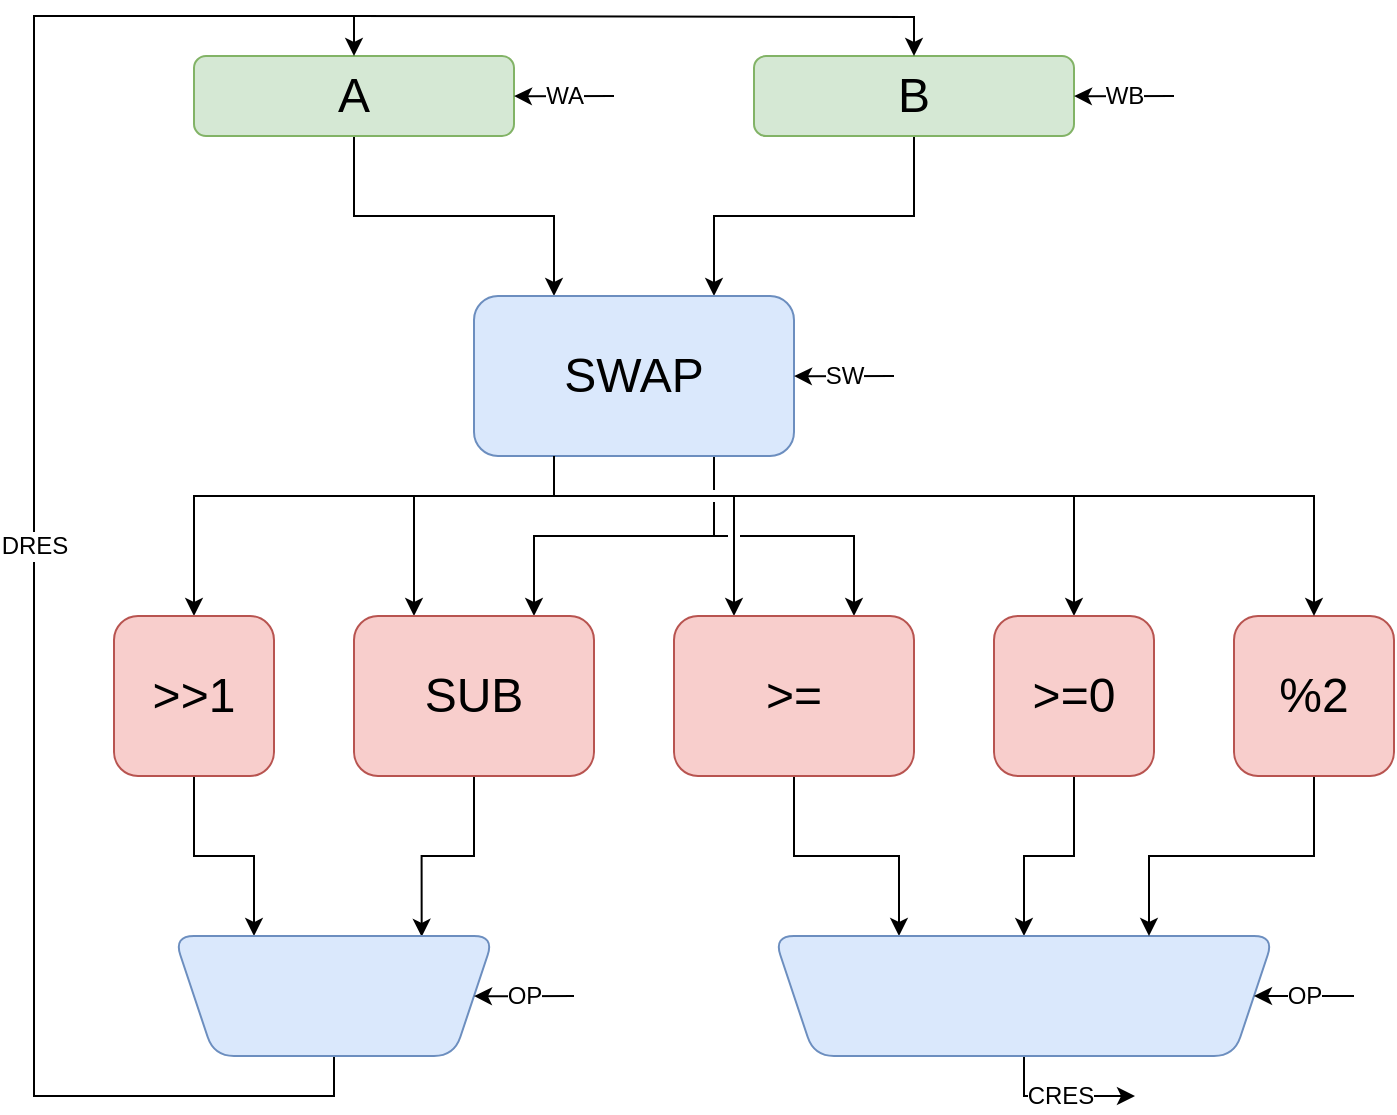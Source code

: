 <mxfile version="18.0.3" type="github" pages="2">
  <diagram id="N75gDdKAZUL7_3De1Yka" name="Datapath">
    <mxGraphModel dx="1422" dy="755" grid="1" gridSize="10" guides="1" tooltips="1" connect="1" arrows="1" fold="1" page="1" pageScale="1" pageWidth="850" pageHeight="1100" math="0" shadow="0">
      <root>
        <mxCell id="0" />
        <mxCell id="1" parent="0" />
        <mxCell id="TyVjdNYPD2JeJ7O1mxKk-13" style="edgeStyle=orthogonalEdgeStyle;rounded=0;orthogonalLoop=1;jettySize=auto;html=1;exitX=0.5;exitY=1;exitDx=0;exitDy=0;entryX=0.25;entryY=0;entryDx=0;entryDy=0;fontFamily=Helvetica;fontSize=24;fontStyle=1" parent="1" source="TyVjdNYPD2JeJ7O1mxKk-1" target="TyVjdNYPD2JeJ7O1mxKk-3" edge="1">
          <mxGeometry relative="1" as="geometry" />
        </mxCell>
        <mxCell id="TyVjdNYPD2JeJ7O1mxKk-1" value="&lt;div style=&quot;font-size: 24px&quot;&gt;&lt;p style=&quot;font-size: 24px;&quot;&gt;&lt;font style=&quot;font-size: 24px;&quot; face=&quot;Helvetica&quot;&gt;A&lt;/font&gt;&lt;/p&gt;&lt;/div&gt;" style="rounded=1;whiteSpace=wrap;html=1;fillColor=#d5e8d4;strokeColor=#82b366;fontSize=24;" parent="1" vertex="1">
          <mxGeometry x="200" y="200" width="160" height="40" as="geometry" />
        </mxCell>
        <mxCell id="TyVjdNYPD2JeJ7O1mxKk-12" style="edgeStyle=orthogonalEdgeStyle;rounded=0;orthogonalLoop=1;jettySize=auto;html=1;entryX=0.75;entryY=0;entryDx=0;entryDy=0;fontFamily=Helvetica;fontSize=24;" parent="1" source="TyVjdNYPD2JeJ7O1mxKk-2" target="TyVjdNYPD2JeJ7O1mxKk-3" edge="1">
          <mxGeometry relative="1" as="geometry" />
        </mxCell>
        <mxCell id="TyVjdNYPD2JeJ7O1mxKk-2" value="&lt;div style=&quot;font-size: 24px&quot;&gt;&lt;p style=&quot;font-size: 24px;&quot;&gt;B&lt;br style=&quot;font-size: 24px;&quot;&gt;&lt;/p&gt;&lt;/div&gt;" style="rounded=1;whiteSpace=wrap;html=1;fillColor=#d5e8d4;strokeColor=#82b366;fontSize=24;fontFamily=Helvetica;" parent="1" vertex="1">
          <mxGeometry x="480" y="200" width="160" height="40" as="geometry" />
        </mxCell>
        <mxCell id="TyVjdNYPD2JeJ7O1mxKk-14" style="edgeStyle=orthogonalEdgeStyle;rounded=0;orthogonalLoop=1;jettySize=auto;html=1;exitX=0.25;exitY=1;exitDx=0;exitDy=0;fontFamily=Helvetica;fontSize=24;jumpStyle=gap;" parent="1" source="TyVjdNYPD2JeJ7O1mxKk-3" target="TyVjdNYPD2JeJ7O1mxKk-4" edge="1">
          <mxGeometry relative="1" as="geometry">
            <Array as="points">
              <mxPoint x="380" y="420" />
              <mxPoint x="200" y="420" />
            </Array>
          </mxGeometry>
        </mxCell>
        <mxCell id="TyVjdNYPD2JeJ7O1mxKk-15" style="edgeStyle=orthogonalEdgeStyle;rounded=0;orthogonalLoop=1;jettySize=auto;html=1;exitX=0.25;exitY=1;exitDx=0;exitDy=0;fontFamily=Helvetica;fontSize=24;jumpStyle=gap;" parent="1" source="TyVjdNYPD2JeJ7O1mxKk-3" target="TyVjdNYPD2JeJ7O1mxKk-8" edge="1">
          <mxGeometry relative="1" as="geometry">
            <Array as="points">
              <mxPoint x="380" y="420" />
              <mxPoint x="640" y="420" />
            </Array>
          </mxGeometry>
        </mxCell>
        <mxCell id="TyVjdNYPD2JeJ7O1mxKk-16" style="edgeStyle=orthogonalEdgeStyle;rounded=0;orthogonalLoop=1;jettySize=auto;html=1;exitX=0.25;exitY=1;exitDx=0;exitDy=0;entryX=0.25;entryY=0;entryDx=0;entryDy=0;fontFamily=Helvetica;fontSize=24;jumpStyle=gap;" parent="1" source="TyVjdNYPD2JeJ7O1mxKk-3" target="TyVjdNYPD2JeJ7O1mxKk-5" edge="1">
          <mxGeometry relative="1" as="geometry">
            <Array as="points">
              <mxPoint x="380" y="420" />
              <mxPoint x="310" y="420" />
            </Array>
          </mxGeometry>
        </mxCell>
        <mxCell id="TyVjdNYPD2JeJ7O1mxKk-17" style="edgeStyle=orthogonalEdgeStyle;rounded=0;orthogonalLoop=1;jettySize=auto;html=1;exitX=0.25;exitY=1;exitDx=0;exitDy=0;entryX=0.25;entryY=0;entryDx=0;entryDy=0;fontFamily=Helvetica;fontSize=24;jumpStyle=gap;" parent="1" source="TyVjdNYPD2JeJ7O1mxKk-3" target="TyVjdNYPD2JeJ7O1mxKk-6" edge="1">
          <mxGeometry relative="1" as="geometry">
            <Array as="points">
              <mxPoint x="380" y="420" />
              <mxPoint x="470" y="420" />
            </Array>
          </mxGeometry>
        </mxCell>
        <mxCell id="TyVjdNYPD2JeJ7O1mxKk-18" style="edgeStyle=orthogonalEdgeStyle;rounded=0;orthogonalLoop=1;jettySize=auto;html=1;exitX=0.75;exitY=1;exitDx=0;exitDy=0;entryX=0.75;entryY=0;entryDx=0;entryDy=0;fontFamily=Helvetica;fontSize=24;jumpStyle=gap;" parent="1" source="TyVjdNYPD2JeJ7O1mxKk-3" target="TyVjdNYPD2JeJ7O1mxKk-5" edge="1">
          <mxGeometry relative="1" as="geometry" />
        </mxCell>
        <mxCell id="TyVjdNYPD2JeJ7O1mxKk-19" style="edgeStyle=orthogonalEdgeStyle;rounded=0;orthogonalLoop=1;jettySize=auto;html=1;exitX=0.75;exitY=1;exitDx=0;exitDy=0;entryX=0.75;entryY=0;entryDx=0;entryDy=0;fontFamily=Helvetica;fontSize=24;jumpStyle=gap;" parent="1" source="TyVjdNYPD2JeJ7O1mxKk-3" target="TyVjdNYPD2JeJ7O1mxKk-6" edge="1">
          <mxGeometry relative="1" as="geometry" />
        </mxCell>
        <mxCell id="TyVjdNYPD2JeJ7O1mxKk-3" value="SWAP" style="rounded=1;whiteSpace=wrap;html=1;fontFamily=Helvetica;fontSize=24;fillColor=#dae8fc;strokeColor=#6c8ebf;" parent="1" vertex="1">
          <mxGeometry x="340" y="320" width="160" height="80" as="geometry" />
        </mxCell>
        <mxCell id="TyVjdNYPD2JeJ7O1mxKk-20" style="edgeStyle=orthogonalEdgeStyle;rounded=0;jumpStyle=gap;orthogonalLoop=1;jettySize=auto;html=1;exitX=0.5;exitY=1;exitDx=0;exitDy=0;entryX=0.75;entryY=1;entryDx=0;entryDy=0;fontFamily=Helvetica;fontSize=24;" parent="1" source="TyVjdNYPD2JeJ7O1mxKk-4" target="TyVjdNYPD2JeJ7O1mxKk-9" edge="1">
          <mxGeometry relative="1" as="geometry" />
        </mxCell>
        <mxCell id="TyVjdNYPD2JeJ7O1mxKk-4" value="&amp;gt;&amp;gt;1" style="rounded=1;whiteSpace=wrap;html=1;fontFamily=Helvetica;fontSize=24;fillColor=#f8cecc;strokeColor=#b85450;" parent="1" vertex="1">
          <mxGeometry x="160" y="480" width="80" height="80" as="geometry" />
        </mxCell>
        <mxCell id="TyVjdNYPD2JeJ7O1mxKk-21" style="edgeStyle=orthogonalEdgeStyle;rounded=0;jumpStyle=gap;orthogonalLoop=1;jettySize=auto;html=1;exitX=0.5;exitY=1;exitDx=0;exitDy=0;entryX=0.226;entryY=0.993;entryDx=0;entryDy=0;entryPerimeter=0;fontFamily=Helvetica;fontSize=24;" parent="1" source="TyVjdNYPD2JeJ7O1mxKk-5" target="TyVjdNYPD2JeJ7O1mxKk-9" edge="1">
          <mxGeometry relative="1" as="geometry" />
        </mxCell>
        <mxCell id="TyVjdNYPD2JeJ7O1mxKk-5" value="SUB" style="rounded=1;whiteSpace=wrap;html=1;fontFamily=Helvetica;fontSize=24;fillColor=#f8cecc;strokeColor=#b85450;" parent="1" vertex="1">
          <mxGeometry x="280" y="480" width="120" height="80" as="geometry" />
        </mxCell>
        <mxCell id="TyVjdNYPD2JeJ7O1mxKk-22" style="edgeStyle=orthogonalEdgeStyle;rounded=0;jumpStyle=gap;orthogonalLoop=1;jettySize=auto;html=1;exitX=0.5;exitY=1;exitDx=0;exitDy=0;entryX=0.75;entryY=1;entryDx=0;entryDy=0;fontFamily=Helvetica;fontSize=24;" parent="1" source="TyVjdNYPD2JeJ7O1mxKk-6" target="TyVjdNYPD2JeJ7O1mxKk-10" edge="1">
          <mxGeometry relative="1" as="geometry" />
        </mxCell>
        <mxCell id="TyVjdNYPD2JeJ7O1mxKk-6" value="&amp;gt;=" style="rounded=1;whiteSpace=wrap;html=1;fontFamily=Helvetica;fontSize=24;fillColor=#f8cecc;strokeColor=#b85450;" parent="1" vertex="1">
          <mxGeometry x="440" y="480" width="120" height="80" as="geometry" />
        </mxCell>
        <mxCell id="TyVjdNYPD2JeJ7O1mxKk-23" style="edgeStyle=orthogonalEdgeStyle;rounded=0;jumpStyle=gap;orthogonalLoop=1;jettySize=auto;html=1;exitX=0.5;exitY=1;exitDx=0;exitDy=0;fontFamily=Helvetica;fontSize=24;entryX=0.5;entryY=1;entryDx=0;entryDy=0;" parent="1" source="TyVjdNYPD2JeJ7O1mxKk-8" target="TyVjdNYPD2JeJ7O1mxKk-10" edge="1">
          <mxGeometry relative="1" as="geometry" />
        </mxCell>
        <mxCell id="TyVjdNYPD2JeJ7O1mxKk-8" value="&amp;gt;=0" style="rounded=1;whiteSpace=wrap;html=1;fontFamily=Helvetica;fontSize=24;fillColor=#f8cecc;strokeColor=#b85450;" parent="1" vertex="1">
          <mxGeometry x="600" y="480" width="80" height="80" as="geometry" />
        </mxCell>
        <mxCell id="TyVjdNYPD2JeJ7O1mxKk-24" value="&lt;div&gt;DRES&lt;/div&gt;" style="edgeStyle=orthogonalEdgeStyle;rounded=0;jumpStyle=gap;orthogonalLoop=1;jettySize=auto;html=1;exitX=0.5;exitY=0;exitDx=0;exitDy=0;fontFamily=Helvetica;fontSize=12;entryX=0.5;entryY=0;entryDx=0;entryDy=0;" parent="1" source="TyVjdNYPD2JeJ7O1mxKk-9" target="TyVjdNYPD2JeJ7O1mxKk-1" edge="1">
          <mxGeometry relative="1" as="geometry">
            <mxPoint x="120" y="91.667" as="targetPoint" />
            <Array as="points">
              <mxPoint x="270" y="720" />
              <mxPoint x="120" y="720" />
              <mxPoint x="120" y="180" />
              <mxPoint x="280" y="180" />
            </Array>
          </mxGeometry>
        </mxCell>
        <mxCell id="TyVjdNYPD2JeJ7O1mxKk-9" value="" style="shape=trapezoid;perimeter=trapezoidPerimeter;whiteSpace=wrap;html=1;fixedSize=1;fontFamily=Helvetica;fontSize=24;fillColor=#dae8fc;strokeColor=#6c8ebf;rounded=1;rotation=-180;" parent="1" vertex="1">
          <mxGeometry x="190" y="640" width="160" height="60" as="geometry" />
        </mxCell>
        <mxCell id="TyVjdNYPD2JeJ7O1mxKk-32" value="CRES" style="edgeStyle=orthogonalEdgeStyle;rounded=0;jumpStyle=gap;orthogonalLoop=1;jettySize=auto;html=1;exitX=0.5;exitY=0;exitDx=0;exitDy=0;fontFamily=Helvetica;fontSize=12;" parent="1" source="TyVjdNYPD2JeJ7O1mxKk-10" edge="1">
          <mxGeometry relative="1" as="geometry">
            <mxPoint x="670" y="720" as="targetPoint" />
          </mxGeometry>
        </mxCell>
        <mxCell id="TyVjdNYPD2JeJ7O1mxKk-10" value="" style="shape=trapezoid;perimeter=trapezoidPerimeter;whiteSpace=wrap;html=1;fixedSize=1;fontFamily=Helvetica;fontSize=24;fillColor=#dae8fc;strokeColor=#6c8ebf;rounded=1;rotation=-180;" parent="1" vertex="1">
          <mxGeometry x="490" y="640" width="250" height="60" as="geometry" />
        </mxCell>
        <mxCell id="TyVjdNYPD2JeJ7O1mxKk-25" value="" style="endArrow=classic;html=1;rounded=0;fontFamily=Helvetica;fontSize=24;jumpStyle=gap;edgeStyle=orthogonalEdgeStyle;entryX=0.5;entryY=0;entryDx=0;entryDy=0;" parent="1" target="TyVjdNYPD2JeJ7O1mxKk-2" edge="1">
          <mxGeometry width="50" height="50" relative="1" as="geometry">
            <mxPoint x="280" y="180" as="sourcePoint" />
            <mxPoint x="330" y="130" as="targetPoint" />
          </mxGeometry>
        </mxCell>
        <mxCell id="TyVjdNYPD2JeJ7O1mxKk-26" value="WA" style="endArrow=classic;html=1;rounded=0;fontFamily=Helvetica;fontSize=12;jumpStyle=gap;entryX=1;entryY=0.5;entryDx=0;entryDy=0;edgeStyle=orthogonalEdgeStyle;" parent="1" target="TyVjdNYPD2JeJ7O1mxKk-1" edge="1">
          <mxGeometry width="50" height="50" relative="1" as="geometry">
            <mxPoint x="410" y="220" as="sourcePoint" />
            <mxPoint x="425" y="210" as="targetPoint" />
          </mxGeometry>
        </mxCell>
        <mxCell id="TyVjdNYPD2JeJ7O1mxKk-27" value="WB" style="endArrow=classic;html=1;rounded=0;fontFamily=Helvetica;fontSize=12;jumpStyle=gap;entryX=1;entryY=0.5;entryDx=0;entryDy=0;edgeStyle=orthogonalEdgeStyle;" parent="1" target="TyVjdNYPD2JeJ7O1mxKk-2" edge="1">
          <mxGeometry width="50" height="50" relative="1" as="geometry">
            <mxPoint x="690" y="220" as="sourcePoint" />
            <mxPoint x="645" y="220" as="targetPoint" />
          </mxGeometry>
        </mxCell>
        <mxCell id="TyVjdNYPD2JeJ7O1mxKk-28" value="SW" style="endArrow=classic;html=1;rounded=0;fontFamily=Helvetica;fontSize=12;jumpStyle=gap;edgeStyle=orthogonalEdgeStyle;entryX=1;entryY=0.5;entryDx=0;entryDy=0;" parent="1" target="TyVjdNYPD2JeJ7O1mxKk-3" edge="1">
          <mxGeometry width="50" height="50" relative="1" as="geometry">
            <mxPoint x="550" y="360" as="sourcePoint" />
            <mxPoint x="530" y="350" as="targetPoint" />
          </mxGeometry>
        </mxCell>
        <mxCell id="TyVjdNYPD2JeJ7O1mxKk-29" value="OP" style="endArrow=classic;html=1;rounded=0;fontFamily=Helvetica;fontSize=12;jumpStyle=gap;entryX=0;entryY=0.5;entryDx=0;entryDy=0;edgeStyle=orthogonalEdgeStyle;" parent="1" target="TyVjdNYPD2JeJ7O1mxKk-9" edge="1">
          <mxGeometry width="50" height="50" relative="1" as="geometry">
            <mxPoint x="390" y="670" as="sourcePoint" />
            <mxPoint x="340" y="672" as="targetPoint" />
          </mxGeometry>
        </mxCell>
        <mxCell id="TyVjdNYPD2JeJ7O1mxKk-30" value="OP" style="endArrow=classic;html=1;rounded=0;fontFamily=Helvetica;fontSize=12;jumpStyle=gap;edgeStyle=orthogonalEdgeStyle;entryX=0;entryY=0.5;entryDx=0;entryDy=0;" parent="1" target="TyVjdNYPD2JeJ7O1mxKk-10" edge="1">
          <mxGeometry width="50" height="50" relative="1" as="geometry">
            <mxPoint x="780" y="670" as="sourcePoint" />
            <mxPoint x="680" y="660" as="targetPoint" />
            <Array as="points">
              <mxPoint x="760" y="670" />
              <mxPoint x="760" y="670" />
            </Array>
          </mxGeometry>
        </mxCell>
        <mxCell id="ZY9HksnKgKYc-fsCFfWy-5" style="edgeStyle=orthogonalEdgeStyle;rounded=0;orthogonalLoop=1;jettySize=auto;html=1;exitX=0.5;exitY=1;exitDx=0;exitDy=0;entryX=0.25;entryY=1;entryDx=0;entryDy=0;" edge="1" parent="1" source="ZY9HksnKgKYc-fsCFfWy-2" target="TyVjdNYPD2JeJ7O1mxKk-10">
          <mxGeometry relative="1" as="geometry" />
        </mxCell>
        <mxCell id="ZY9HksnKgKYc-fsCFfWy-2" value="%2" style="rounded=1;whiteSpace=wrap;html=1;fontFamily=Helvetica;fontSize=24;fillColor=#f8cecc;strokeColor=#b85450;" vertex="1" parent="1">
          <mxGeometry x="720" y="480" width="80" height="80" as="geometry" />
        </mxCell>
        <mxCell id="ZY9HksnKgKYc-fsCFfWy-4" style="edgeStyle=orthogonalEdgeStyle;rounded=0;orthogonalLoop=1;jettySize=auto;html=1;exitX=0.25;exitY=1;exitDx=0;exitDy=0;fontFamily=Helvetica;fontSize=24;jumpStyle=gap;entryX=0.5;entryY=0;entryDx=0;entryDy=0;" edge="1" parent="1" source="TyVjdNYPD2JeJ7O1mxKk-3" target="ZY9HksnKgKYc-fsCFfWy-2">
          <mxGeometry relative="1" as="geometry">
            <Array as="points">
              <mxPoint x="380" y="420" />
              <mxPoint x="760" y="420" />
            </Array>
            <mxPoint x="390" y="410" as="sourcePoint" />
            <mxPoint x="650" y="490" as="targetPoint" />
          </mxGeometry>
        </mxCell>
      </root>
    </mxGraphModel>
  </diagram>
  <diagram id="qeUSGbnr4tcJRhgRi6jW" name="Control">
    <mxGraphModel dx="1354" dy="719" grid="1" gridSize="10" guides="1" tooltips="1" connect="1" arrows="1" fold="1" page="1" pageScale="1" pageWidth="850" pageHeight="1100" math="0" shadow="0">
      <root>
        <mxCell id="0" />
        <mxCell id="1" parent="0" />
        <mxCell id="3vuRtUNNqNDKdfC7t2OE-2" style="edgeStyle=orthogonalEdgeStyle;rounded=0;jumpStyle=gap;orthogonalLoop=1;jettySize=auto;html=1;entryX=0;entryY=0.5;entryDx=0;entryDy=0;fontFamily=Helvetica;fontSize=12;strokeWidth=3;exitX=1;exitY=0.5;exitDx=0;exitDy=0;" parent="1" source="cozuYUxAqP75AMEVPcSC-1" target="3vuRtUNNqNDKdfC7t2OE-1" edge="1">
          <mxGeometry relative="1" as="geometry">
            <Array as="points">
              <mxPoint x="380" y="460" />
              <mxPoint x="380" y="360" />
              <mxPoint x="40" y="360" />
              <mxPoint x="40" y="500" />
            </Array>
            <mxPoint x="360" y="450" as="sourcePoint" />
          </mxGeometry>
        </mxCell>
        <mxCell id="aFxdaWtmMwQVdhrede1k-2" value="&lt;div&gt;j_addr&lt;/div&gt;&lt;div&gt;4&lt;br&gt;&lt;/div&gt;" style="edgeStyle=orthogonalEdgeStyle;rounded=0;jumpStyle=gap;orthogonalLoop=1;jettySize=auto;html=1;exitX=1;exitY=0.25;exitDx=0;exitDy=0;entryX=0.25;entryY=1;entryDx=0;entryDy=0;fontFamily=Helvetica;fontSize=12;strokeWidth=3;" parent="1" source="ePrjGZUwO1fy7k6nw9_I-1" target="I0Ty3KdxlO7eFTOE3xIg-1" edge="1">
          <mxGeometry relative="1" as="geometry">
            <Array as="points">
              <mxPoint x="660" y="390" />
              <mxPoint x="660" y="300" />
              <mxPoint x="160" y="300" />
              <mxPoint x="160" y="420" />
            </Array>
          </mxGeometry>
        </mxCell>
        <mxCell id="aFxdaWtmMwQVdhrede1k-3" value="&lt;div&gt;CTRL&lt;/div&gt;&lt;div&gt;5&lt;br&gt;&lt;/div&gt;" style="edgeStyle=orthogonalEdgeStyle;rounded=0;jumpStyle=gap;orthogonalLoop=1;jettySize=auto;html=1;exitX=1;exitY=0.5;exitDx=0;exitDy=0;fontFamily=Helvetica;fontSize=12;strokeWidth=3;" parent="1" source="ePrjGZUwO1fy7k6nw9_I-1" edge="1">
          <mxGeometry relative="1" as="geometry">
            <mxPoint x="820" y="460" as="targetPoint" />
            <Array as="points">
              <mxPoint x="820" y="460" />
            </Array>
          </mxGeometry>
        </mxCell>
        <mxCell id="7XHMgeXKYdttdrYe1Hyt-1" value="JC" style="edgeStyle=orthogonalEdgeStyle;rounded=0;jumpStyle=gap;orthogonalLoop=1;jettySize=auto;html=1;exitX=1;exitY=0.657;exitDx=0;exitDy=0;fontFamily=Helvetica;fontSize=12;strokeWidth=1;entryX=0;entryY=0.75;entryDx=0;entryDy=0;entryPerimeter=0;exitPerimeter=0;" parent="1" source="ePrjGZUwO1fy7k6nw9_I-1" target="klS852NAXm99KKfQu4b7-2" edge="1">
          <mxGeometry relative="1" as="geometry">
            <mxPoint x="360" y="720" as="targetPoint" />
            <Array as="points">
              <mxPoint x="680" y="504" />
              <mxPoint x="680" y="780" />
              <mxPoint x="220" y="780" />
            </Array>
          </mxGeometry>
        </mxCell>
        <mxCell id="989UBpNFX59s3NB7DkNa-3" value="JU" style="edgeStyle=orthogonalEdgeStyle;rounded=0;orthogonalLoop=1;jettySize=auto;html=1;exitX=1;exitY=0.75;exitDx=0;exitDy=0;entryX=0.175;entryY=0.75;entryDx=0;entryDy=0;entryPerimeter=0;fontSize=12;" edge="1" parent="1" source="ePrjGZUwO1fy7k6nw9_I-1" target="989UBpNFX59s3NB7DkNa-1">
          <mxGeometry relative="1" as="geometry">
            <Array as="points">
              <mxPoint x="660" y="530" />
              <mxPoint x="660" y="660" />
              <mxPoint x="240" y="660" />
            </Array>
          </mxGeometry>
        </mxCell>
        <mxCell id="ePrjGZUwO1fy7k6nw9_I-1" value="&lt;div&gt;ROM&lt;/div&gt;&lt;div&gt;16 X 11b&lt;br&gt;&lt;/div&gt;" style="rounded=1;whiteSpace=wrap;html=1;fontFamily=Helvetica;fontSize=24;fillColor=#fff2cc;strokeColor=#d6b656;" parent="1" vertex="1">
          <mxGeometry x="480" y="320" width="160" height="280" as="geometry" />
        </mxCell>
        <mxCell id="aFxdaWtmMwQVdhrede1k-1" value="&lt;div&gt;ADDR&lt;/div&gt;&lt;div&gt;4&lt;br&gt;&lt;/div&gt;" style="edgeStyle=orthogonalEdgeStyle;rounded=0;jumpStyle=gap;orthogonalLoop=1;jettySize=auto;html=1;exitX=1;exitY=0.5;exitDx=0;exitDy=0;fontFamily=Helvetica;fontSize=12;strokeWidth=3;" parent="1" source="cozuYUxAqP75AMEVPcSC-1" target="ePrjGZUwO1fy7k6nw9_I-1" edge="1">
          <mxGeometry relative="1" as="geometry" />
        </mxCell>
        <mxCell id="I0Ty3KdxlO7eFTOE3xIg-1" value="&lt;div&gt;1&lt;/div&gt;&lt;div&gt;&lt;br&gt;&lt;/div&gt;&lt;div&gt;&lt;br&gt;&lt;/div&gt;&lt;div&gt;0&lt;/div&gt;" style="shape=trapezoid;perimeter=trapezoidPerimeter;whiteSpace=wrap;html=1;fixedSize=1;fontFamily=Helvetica;fontSize=24;fillColor=#dae8fc;strokeColor=#6c8ebf;rounded=1;rotation=90;horizontal=0;" parent="1" vertex="1">
          <mxGeometry x="140" y="432" width="160" height="56" as="geometry" />
        </mxCell>
        <mxCell id="klS852NAXm99KKfQu4b7-1" style="edgeStyle=orthogonalEdgeStyle;rounded=0;jumpStyle=gap;orthogonalLoop=1;jettySize=auto;html=1;exitX=1;exitY=0.5;exitDx=0;exitDy=0;fontFamily=Helvetica;fontSize=12;strokeWidth=3;entryX=0.75;entryY=1;entryDx=0;entryDy=0;" parent="1" source="3vuRtUNNqNDKdfC7t2OE-1" target="I0Ty3KdxlO7eFTOE3xIg-1" edge="1">
          <mxGeometry relative="1" as="geometry" />
        </mxCell>
        <mxCell id="3vuRtUNNqNDKdfC7t2OE-1" value="++" style="rounded=1;whiteSpace=wrap;html=1;fontFamily=Helvetica;fontSize=24;fillColor=#f8cecc;strokeColor=#b85450;" parent="1" vertex="1">
          <mxGeometry x="70" y="460" width="80" height="80" as="geometry" />
        </mxCell>
        <mxCell id="klS852NAXm99KKfQu4b7-4" style="edgeStyle=orthogonalEdgeStyle;rounded=0;jumpStyle=gap;orthogonalLoop=1;jettySize=auto;html=1;exitX=1;exitY=0.5;exitDx=0;exitDy=0;exitPerimeter=0;fontFamily=Helvetica;fontSize=12;strokeWidth=1;entryX=0.175;entryY=0.25;entryDx=0;entryDy=0;entryPerimeter=0;" parent="1" source="klS852NAXm99KKfQu4b7-2" target="989UBpNFX59s3NB7DkNa-1" edge="1">
          <mxGeometry relative="1" as="geometry">
            <mxPoint x="200" y="630" as="targetPoint" />
          </mxGeometry>
        </mxCell>
        <mxCell id="klS852NAXm99KKfQu4b7-2" value="" style="shape=or;whiteSpace=wrap;html=1;rounded=1;fontFamily=Helvetica;fontSize=12;fillColor=#f8cecc;strokeColor=#b85450;rotation=-90;" parent="1" vertex="1">
          <mxGeometry x="170" y="670" width="60" height="80" as="geometry" />
        </mxCell>
        <mxCell id="klS852NAXm99KKfQu4b7-3" value="CRES" style="endArrow=classic;html=1;rounded=0;fontFamily=Helvetica;fontSize=12;strokeWidth=1;jumpStyle=gap;edgeStyle=orthogonalEdgeStyle;entryX=0;entryY=0.25;entryDx=0;entryDy=0;entryPerimeter=0;" parent="1" target="klS852NAXm99KKfQu4b7-2" edge="1">
          <mxGeometry width="50" height="50" relative="1" as="geometry">
            <mxPoint x="40" y="780" as="sourcePoint" />
            <mxPoint x="180" y="740" as="targetPoint" />
          </mxGeometry>
        </mxCell>
        <mxCell id="989UBpNFX59s3NB7DkNa-2" style="edgeStyle=orthogonalEdgeStyle;rounded=0;orthogonalLoop=1;jettySize=auto;html=1;exitX=1;exitY=0.5;exitDx=0;exitDy=0;exitPerimeter=0;entryX=1;entryY=0.5;entryDx=0;entryDy=0;" edge="1" parent="1" source="989UBpNFX59s3NB7DkNa-1" target="I0Ty3KdxlO7eFTOE3xIg-1">
          <mxGeometry relative="1" as="geometry" />
        </mxCell>
        <mxCell id="989UBpNFX59s3NB7DkNa-1" value="" style="shape=xor;whiteSpace=wrap;html=1;labelBorderColor=none;direction=north;fillColor=#f8cecc;strokeColor=#b85450;" vertex="1" parent="1">
          <mxGeometry x="180" y="580" width="80" height="60" as="geometry" />
        </mxCell>
        <mxCell id="cozuYUxAqP75AMEVPcSC-1" value="&lt;div style=&quot;font-size: 24px&quot;&gt;&lt;p style=&quot;font-size: 24px;&quot;&gt;ADDR&lt;br style=&quot;font-size: 24px;&quot;&gt;&lt;/p&gt;&lt;/div&gt;" style="rounded=1;whiteSpace=wrap;html=1;fillColor=#d5e8d4;strokeColor=#82b366;fontSize=24;fontFamily=Helvetica;horizontal=0;" vertex="1" parent="1">
          <mxGeometry x="319" y="400" width="40" height="120" as="geometry" />
        </mxCell>
        <mxCell id="cozuYUxAqP75AMEVPcSC-3" style="edgeStyle=orthogonalEdgeStyle;rounded=0;jumpStyle=gap;orthogonalLoop=1;jettySize=auto;html=1;exitX=0.5;exitY=0;exitDx=0;exitDy=0;fontFamily=Helvetica;fontSize=12;strokeWidth=3;entryX=0;entryY=0.5;entryDx=0;entryDy=0;" edge="1" parent="1" source="I0Ty3KdxlO7eFTOE3xIg-1" target="cozuYUxAqP75AMEVPcSC-1">
          <mxGeometry relative="1" as="geometry">
            <mxPoint x="250" y="460" as="sourcePoint" />
            <mxPoint x="280" y="460" as="targetPoint" />
          </mxGeometry>
        </mxCell>
      </root>
    </mxGraphModel>
  </diagram>
</mxfile>
